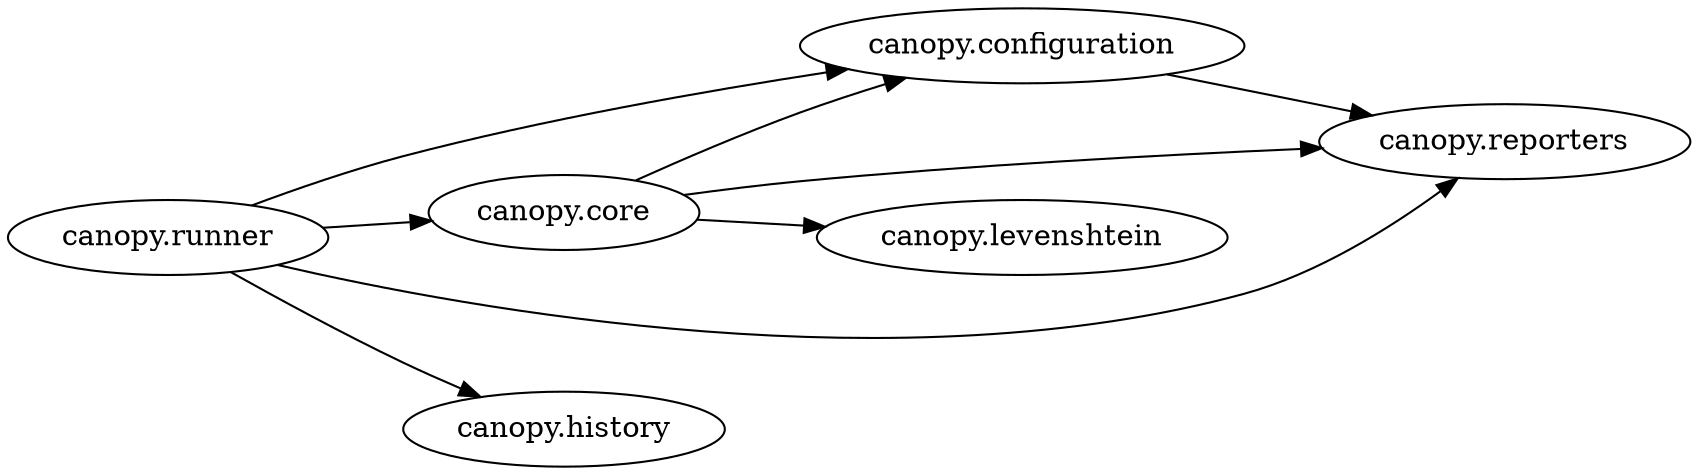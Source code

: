 digraph G {
    page="40,60"; 
    ratio=auto;
    rankdir=LR;
    fontsize=10;
   "canopy.configuration" -> { rank=none; "canopy.reporters" }
   "canopy.core" -> { rank=none; "canopy.configuration"; "canopy.levenshtein"; "canopy.reporters" }
   "canopy.runner" -> { rank=none; "canopy.configuration"; "canopy.core"; "canopy.history"; "canopy.reporters" }
   }
